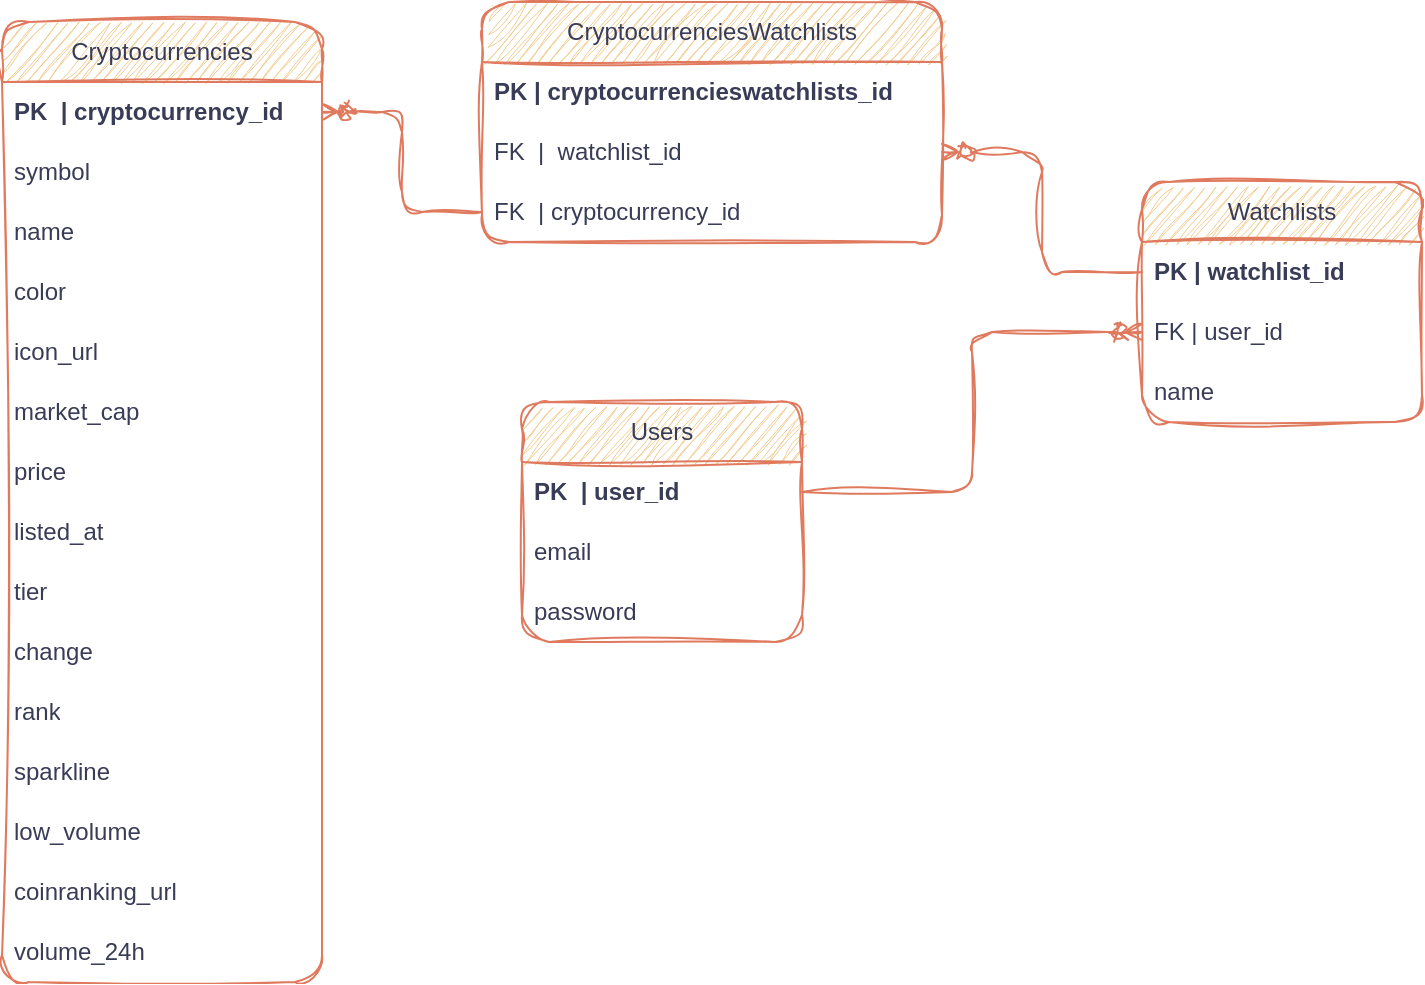 <mxfile version="20.7.4" type="device"><diagram id="6QmZmi6fz0ZJ2Yz8NSqu" name="Page-1"><mxGraphModel dx="864" dy="621" grid="1" gridSize="10" guides="1" tooltips="1" connect="1" arrows="1" fold="1" page="1" pageScale="1" pageWidth="827" pageHeight="1169" math="0" shadow="0"><root><mxCell id="0"/><mxCell id="1" parent="0"/><mxCell id="pBBEwmNTzB6sPumasPHw-1" value="Users" style="swimlane;fontStyle=0;childLayout=stackLayout;horizontal=1;startSize=30;horizontalStack=0;resizeParent=1;resizeParentMax=0;resizeLast=0;collapsible=1;marginBottom=0;whiteSpace=wrap;html=1;labelBackgroundColor=none;fillColor=#F2CC8F;strokeColor=#E07A5F;fontColor=#393C56;rounded=1;sketch=1;curveFitting=1;jiggle=2;" vertex="1" parent="1"><mxGeometry x="330" y="250" width="140" height="120" as="geometry"/></mxCell><mxCell id="pBBEwmNTzB6sPumasPHw-2" value="&lt;b&gt;PK&amp;nbsp; | user_id&lt;/b&gt;" style="text;strokeColor=none;fillColor=none;align=left;verticalAlign=middle;spacingLeft=4;spacingRight=4;overflow=hidden;points=[[0,0.5],[1,0.5]];portConstraint=eastwest;rotatable=0;whiteSpace=wrap;html=1;labelBackgroundColor=none;fontColor=#393C56;rounded=1;sketch=1;curveFitting=1;jiggle=2;" vertex="1" parent="pBBEwmNTzB6sPumasPHw-1"><mxGeometry y="30" width="140" height="30" as="geometry"/></mxCell><mxCell id="pBBEwmNTzB6sPumasPHw-3" value="email" style="text;strokeColor=none;fillColor=none;align=left;verticalAlign=middle;spacingLeft=4;spacingRight=4;overflow=hidden;points=[[0,0.5],[1,0.5]];portConstraint=eastwest;rotatable=0;whiteSpace=wrap;html=1;labelBackgroundColor=none;fontColor=#393C56;rounded=1;sketch=1;curveFitting=1;jiggle=2;" vertex="1" parent="pBBEwmNTzB6sPumasPHw-1"><mxGeometry y="60" width="140" height="30" as="geometry"/></mxCell><mxCell id="pBBEwmNTzB6sPumasPHw-4" value="password" style="text;strokeColor=none;fillColor=none;align=left;verticalAlign=middle;spacingLeft=4;spacingRight=4;overflow=hidden;points=[[0,0.5],[1,0.5]];portConstraint=eastwest;rotatable=0;whiteSpace=wrap;html=1;labelBackgroundColor=none;fontColor=#393C56;rounded=1;sketch=1;curveFitting=1;jiggle=2;" vertex="1" parent="pBBEwmNTzB6sPumasPHw-1"><mxGeometry y="90" width="140" height="30" as="geometry"/></mxCell><mxCell id="pBBEwmNTzB6sPumasPHw-5" value="Cryptocurrencies" style="swimlane;fontStyle=0;childLayout=stackLayout;horizontal=1;startSize=30;horizontalStack=0;resizeParent=1;resizeParentMax=0;resizeLast=0;collapsible=1;marginBottom=0;whiteSpace=wrap;html=1;labelBackgroundColor=none;fillColor=#F2CC8F;strokeColor=#E07A5F;fontColor=#393C56;rounded=1;sketch=1;curveFitting=1;jiggle=2;" vertex="1" parent="1"><mxGeometry x="70" y="60" width="160" height="480" as="geometry"/></mxCell><mxCell id="pBBEwmNTzB6sPumasPHw-6" value="&lt;b&gt;PK&amp;nbsp; | cryptocurrency_id&lt;/b&gt;" style="text;strokeColor=none;fillColor=none;align=left;verticalAlign=middle;spacingLeft=4;spacingRight=4;overflow=hidden;points=[[0,0.5],[1,0.5]];portConstraint=eastwest;rotatable=0;whiteSpace=wrap;html=1;labelBackgroundColor=none;fontColor=#393C56;rounded=1;sketch=1;curveFitting=1;jiggle=2;" vertex="1" parent="pBBEwmNTzB6sPumasPHw-5"><mxGeometry y="30" width="160" height="30" as="geometry"/></mxCell><mxCell id="pBBEwmNTzB6sPumasPHw-7" value="symbol" style="text;strokeColor=none;fillColor=none;align=left;verticalAlign=middle;spacingLeft=4;spacingRight=4;overflow=hidden;points=[[0,0.5],[1,0.5]];portConstraint=eastwest;rotatable=0;whiteSpace=wrap;html=1;labelBackgroundColor=none;fontColor=#393C56;rounded=1;sketch=1;curveFitting=1;jiggle=2;" vertex="1" parent="pBBEwmNTzB6sPumasPHw-5"><mxGeometry y="60" width="160" height="30" as="geometry"/></mxCell><mxCell id="pBBEwmNTzB6sPumasPHw-8" value="name" style="text;strokeColor=none;fillColor=none;align=left;verticalAlign=middle;spacingLeft=4;spacingRight=4;overflow=hidden;points=[[0,0.5],[1,0.5]];portConstraint=eastwest;rotatable=0;whiteSpace=wrap;html=1;labelBackgroundColor=none;fontColor=#393C56;rounded=1;sketch=1;curveFitting=1;jiggle=2;" vertex="1" parent="pBBEwmNTzB6sPumasPHw-5"><mxGeometry y="90" width="160" height="30" as="geometry"/></mxCell><mxCell id="pBBEwmNTzB6sPumasPHw-9" value="color" style="text;strokeColor=none;fillColor=none;align=left;verticalAlign=middle;spacingLeft=4;spacingRight=4;overflow=hidden;points=[[0,0.5],[1,0.5]];portConstraint=eastwest;rotatable=0;whiteSpace=wrap;html=1;labelBackgroundColor=none;fontColor=#393C56;rounded=1;sketch=1;curveFitting=1;jiggle=2;" vertex="1" parent="pBBEwmNTzB6sPumasPHw-5"><mxGeometry y="120" width="160" height="30" as="geometry"/></mxCell><mxCell id="pBBEwmNTzB6sPumasPHw-10" value="icon_url" style="text;strokeColor=none;fillColor=none;align=left;verticalAlign=middle;spacingLeft=4;spacingRight=4;overflow=hidden;points=[[0,0.5],[1,0.5]];portConstraint=eastwest;rotatable=0;whiteSpace=wrap;html=1;labelBackgroundColor=none;fontColor=#393C56;rounded=1;sketch=1;curveFitting=1;jiggle=2;" vertex="1" parent="pBBEwmNTzB6sPumasPHw-5"><mxGeometry y="150" width="160" height="30" as="geometry"/></mxCell><mxCell id="pBBEwmNTzB6sPumasPHw-11" value="market_cap" style="text;strokeColor=none;fillColor=none;align=left;verticalAlign=middle;spacingLeft=4;spacingRight=4;overflow=hidden;points=[[0,0.5],[1,0.5]];portConstraint=eastwest;rotatable=0;whiteSpace=wrap;html=1;labelBackgroundColor=none;fontColor=#393C56;rounded=1;sketch=1;curveFitting=1;jiggle=2;" vertex="1" parent="pBBEwmNTzB6sPumasPHw-5"><mxGeometry y="180" width="160" height="30" as="geometry"/></mxCell><mxCell id="pBBEwmNTzB6sPumasPHw-12" value="price" style="text;strokeColor=none;fillColor=none;align=left;verticalAlign=middle;spacingLeft=4;spacingRight=4;overflow=hidden;points=[[0,0.5],[1,0.5]];portConstraint=eastwest;rotatable=0;whiteSpace=wrap;html=1;labelBackgroundColor=none;fontColor=#393C56;rounded=1;sketch=1;curveFitting=1;jiggle=2;" vertex="1" parent="pBBEwmNTzB6sPumasPHw-5"><mxGeometry y="210" width="160" height="30" as="geometry"/></mxCell><mxCell id="pBBEwmNTzB6sPumasPHw-13" value="listed_at" style="text;strokeColor=none;fillColor=none;align=left;verticalAlign=middle;spacingLeft=4;spacingRight=4;overflow=hidden;points=[[0,0.5],[1,0.5]];portConstraint=eastwest;rotatable=0;whiteSpace=wrap;html=1;labelBackgroundColor=none;fontColor=#393C56;rounded=1;sketch=1;curveFitting=1;jiggle=2;" vertex="1" parent="pBBEwmNTzB6sPumasPHw-5"><mxGeometry y="240" width="160" height="30" as="geometry"/></mxCell><mxCell id="pBBEwmNTzB6sPumasPHw-14" value="tier" style="text;strokeColor=none;fillColor=none;align=left;verticalAlign=middle;spacingLeft=4;spacingRight=4;overflow=hidden;points=[[0,0.5],[1,0.5]];portConstraint=eastwest;rotatable=0;whiteSpace=wrap;html=1;labelBackgroundColor=none;fontColor=#393C56;rounded=1;sketch=1;curveFitting=1;jiggle=2;" vertex="1" parent="pBBEwmNTzB6sPumasPHw-5"><mxGeometry y="270" width="160" height="30" as="geometry"/></mxCell><mxCell id="pBBEwmNTzB6sPumasPHw-15" value="change" style="text;strokeColor=none;fillColor=none;align=left;verticalAlign=middle;spacingLeft=4;spacingRight=4;overflow=hidden;points=[[0,0.5],[1,0.5]];portConstraint=eastwest;rotatable=0;whiteSpace=wrap;html=1;labelBackgroundColor=none;fontColor=#393C56;rounded=1;sketch=1;curveFitting=1;jiggle=2;" vertex="1" parent="pBBEwmNTzB6sPumasPHw-5"><mxGeometry y="300" width="160" height="30" as="geometry"/></mxCell><mxCell id="pBBEwmNTzB6sPumasPHw-16" value="rank" style="text;strokeColor=none;fillColor=none;align=left;verticalAlign=middle;spacingLeft=4;spacingRight=4;overflow=hidden;points=[[0,0.5],[1,0.5]];portConstraint=eastwest;rotatable=0;whiteSpace=wrap;html=1;labelBackgroundColor=none;fontColor=#393C56;rounded=1;sketch=1;curveFitting=1;jiggle=2;" vertex="1" parent="pBBEwmNTzB6sPumasPHw-5"><mxGeometry y="330" width="160" height="30" as="geometry"/></mxCell><mxCell id="pBBEwmNTzB6sPumasPHw-17" value="sparkline" style="text;strokeColor=none;fillColor=none;align=left;verticalAlign=middle;spacingLeft=4;spacingRight=4;overflow=hidden;points=[[0,0.5],[1,0.5]];portConstraint=eastwest;rotatable=0;whiteSpace=wrap;html=1;labelBackgroundColor=none;fontColor=#393C56;rounded=1;sketch=1;curveFitting=1;jiggle=2;" vertex="1" parent="pBBEwmNTzB6sPumasPHw-5"><mxGeometry y="360" width="160" height="30" as="geometry"/></mxCell><mxCell id="pBBEwmNTzB6sPumasPHw-18" value="low_volume" style="text;strokeColor=none;fillColor=none;align=left;verticalAlign=middle;spacingLeft=4;spacingRight=4;overflow=hidden;points=[[0,0.5],[1,0.5]];portConstraint=eastwest;rotatable=0;whiteSpace=wrap;html=1;labelBackgroundColor=none;fontColor=#393C56;rounded=1;sketch=1;curveFitting=1;jiggle=2;" vertex="1" parent="pBBEwmNTzB6sPumasPHw-5"><mxGeometry y="390" width="160" height="30" as="geometry"/></mxCell><mxCell id="pBBEwmNTzB6sPumasPHw-19" value="coinranking_url" style="text;strokeColor=none;fillColor=none;align=left;verticalAlign=middle;spacingLeft=4;spacingRight=4;overflow=hidden;points=[[0,0.5],[1,0.5]];portConstraint=eastwest;rotatable=0;whiteSpace=wrap;html=1;labelBackgroundColor=none;fontColor=#393C56;rounded=1;sketch=1;curveFitting=1;jiggle=2;" vertex="1" parent="pBBEwmNTzB6sPumasPHw-5"><mxGeometry y="420" width="160" height="30" as="geometry"/></mxCell><mxCell id="pBBEwmNTzB6sPumasPHw-20" value="volume_24h" style="text;strokeColor=none;fillColor=none;align=left;verticalAlign=middle;spacingLeft=4;spacingRight=4;overflow=hidden;points=[[0,0.5],[1,0.5]];portConstraint=eastwest;rotatable=0;whiteSpace=wrap;html=1;labelBackgroundColor=none;fontColor=#393C56;rounded=1;sketch=1;curveFitting=1;jiggle=2;" vertex="1" parent="pBBEwmNTzB6sPumasPHw-5"><mxGeometry y="450" width="160" height="30" as="geometry"/></mxCell><mxCell id="pBBEwmNTzB6sPumasPHw-22" value="Watchlists" style="swimlane;fontStyle=0;childLayout=stackLayout;horizontal=1;startSize=30;horizontalStack=0;resizeParent=1;resizeParentMax=0;resizeLast=0;collapsible=1;marginBottom=0;whiteSpace=wrap;html=1;labelBackgroundColor=none;fillColor=#F2CC8F;strokeColor=#E07A5F;fontColor=#393C56;rounded=1;sketch=1;curveFitting=1;jiggle=2;" vertex="1" parent="1"><mxGeometry x="640" y="140" width="140" height="120" as="geometry"/></mxCell><mxCell id="pBBEwmNTzB6sPumasPHw-23" value="&lt;b&gt;PK | watchlist_id&lt;/b&gt;" style="text;strokeColor=none;fillColor=none;align=left;verticalAlign=middle;spacingLeft=4;spacingRight=4;overflow=hidden;points=[[0,0.5],[1,0.5]];portConstraint=eastwest;rotatable=0;whiteSpace=wrap;html=1;labelBackgroundColor=none;fontColor=#393C56;rounded=1;sketch=1;curveFitting=1;jiggle=2;" vertex="1" parent="pBBEwmNTzB6sPumasPHw-22"><mxGeometry y="30" width="140" height="30" as="geometry"/></mxCell><mxCell id="pBBEwmNTzB6sPumasPHw-24" value="FK | user_id" style="text;strokeColor=none;fillColor=none;align=left;verticalAlign=middle;spacingLeft=4;spacingRight=4;overflow=hidden;points=[[0,0.5],[1,0.5]];portConstraint=eastwest;rotatable=0;whiteSpace=wrap;html=1;labelBackgroundColor=none;fontColor=#393C56;rounded=1;sketch=1;curveFitting=1;jiggle=2;" vertex="1" parent="pBBEwmNTzB6sPumasPHw-22"><mxGeometry y="60" width="140" height="30" as="geometry"/></mxCell><mxCell id="pBBEwmNTzB6sPumasPHw-26" value="name" style="text;strokeColor=none;fillColor=none;align=left;verticalAlign=middle;spacingLeft=4;spacingRight=4;overflow=hidden;points=[[0,0.5],[1,0.5]];portConstraint=eastwest;rotatable=0;whiteSpace=wrap;html=1;labelBackgroundColor=none;fontColor=#393C56;rounded=1;sketch=1;curveFitting=1;jiggle=2;" vertex="1" parent="pBBEwmNTzB6sPumasPHw-22"><mxGeometry y="90" width="140" height="30" as="geometry"/></mxCell><mxCell id="pBBEwmNTzB6sPumasPHw-27" value="CryptocurrenciesWatchlists" style="swimlane;fontStyle=0;childLayout=stackLayout;horizontal=1;startSize=30;horizontalStack=0;resizeParent=1;resizeParentMax=0;resizeLast=0;collapsible=1;marginBottom=0;whiteSpace=wrap;html=1;labelBackgroundColor=none;fillColor=#F2CC8F;strokeColor=#E07A5F;fontColor=#393C56;rounded=1;sketch=1;curveFitting=1;jiggle=2;" vertex="1" parent="1"><mxGeometry x="310" y="50" width="230" height="120" as="geometry"/></mxCell><mxCell id="pBBEwmNTzB6sPumasPHw-28" value="&lt;div style=&quot;text-align: center;&quot;&gt;&lt;/div&gt;&lt;b&gt;&lt;span style=&quot;text-align: center;&quot;&gt;PK | cryptocurrencieswatchlists&lt;/span&gt;&lt;span style=&quot;text-align: center; background-color: initial;&quot;&gt;&lt;span style=&quot;background-color: initial;&quot;&gt;_id&lt;/span&gt;&lt;/span&gt;&lt;/b&gt;&lt;span style=&quot;text-align: center;&quot;&gt;&lt;br&gt;&lt;/span&gt;" style="text;strokeColor=none;fillColor=none;align=left;verticalAlign=middle;spacingLeft=4;spacingRight=4;overflow=hidden;points=[[0,0.5],[1,0.5]];portConstraint=eastwest;rotatable=0;whiteSpace=wrap;html=1;labelBackgroundColor=none;fontColor=#393C56;rounded=1;sketch=1;curveFitting=1;jiggle=2;" vertex="1" parent="pBBEwmNTzB6sPumasPHw-27"><mxGeometry y="30" width="230" height="30" as="geometry"/></mxCell><mxCell id="pBBEwmNTzB6sPumasPHw-29" value="FK&amp;nbsp; |&amp;nbsp; watchlist_id" style="text;strokeColor=none;fillColor=none;align=left;verticalAlign=middle;spacingLeft=4;spacingRight=4;overflow=hidden;points=[[0,0.5],[1,0.5]];portConstraint=eastwest;rotatable=0;whiteSpace=wrap;html=1;labelBackgroundColor=none;fontColor=#393C56;rounded=1;sketch=1;curveFitting=1;jiggle=2;" vertex="1" parent="pBBEwmNTzB6sPumasPHw-27"><mxGeometry y="60" width="230" height="30" as="geometry"/></mxCell><mxCell id="pBBEwmNTzB6sPumasPHw-30" value="FK&amp;nbsp; | cryptocurrency_id" style="text;strokeColor=none;fillColor=none;align=left;verticalAlign=middle;spacingLeft=4;spacingRight=4;overflow=hidden;points=[[0,0.5],[1,0.5]];portConstraint=eastwest;rotatable=0;whiteSpace=wrap;html=1;labelBackgroundColor=none;fontColor=#393C56;rounded=1;sketch=1;curveFitting=1;jiggle=2;" vertex="1" parent="pBBEwmNTzB6sPumasPHw-27"><mxGeometry y="90" width="230" height="30" as="geometry"/></mxCell><mxCell id="pBBEwmNTzB6sPumasPHw-34" style="edgeStyle=orthogonalEdgeStyle;rounded=1;orthogonalLoop=1;jettySize=auto;html=1;exitX=0;exitY=0.5;exitDx=0;exitDy=0;entryX=1;entryY=0.5;entryDx=0;entryDy=0;endArrow=ERzeroToMany;endFill=0;labelBackgroundColor=none;strokeColor=#E07A5F;fontColor=default;sketch=1;curveFitting=1;jiggle=2;" edge="1" parent="1" source="pBBEwmNTzB6sPumasPHw-30" target="pBBEwmNTzB6sPumasPHw-6"><mxGeometry relative="1" as="geometry"><mxPoint x="260" y="330" as="targetPoint"/></mxGeometry></mxCell><mxCell id="pBBEwmNTzB6sPumasPHw-35" style="edgeStyle=orthogonalEdgeStyle;rounded=1;orthogonalLoop=1;jettySize=auto;html=1;exitX=1;exitY=0.5;exitDx=0;exitDy=0;entryX=0;entryY=0.5;entryDx=0;entryDy=0;endArrow=none;endFill=0;startArrow=ERzeroToMany;startFill=0;labelBackgroundColor=none;strokeColor=#E07A5F;fontColor=default;sketch=1;curveFitting=1;jiggle=2;" edge="1" parent="1" source="pBBEwmNTzB6sPumasPHw-29" target="pBBEwmNTzB6sPumasPHw-23"><mxGeometry relative="1" as="geometry"><mxPoint x="621" y="350" as="targetPoint"/></mxGeometry></mxCell><mxCell id="pBBEwmNTzB6sPumasPHw-42" style="edgeStyle=orthogonalEdgeStyle;rounded=1;orthogonalLoop=1;jettySize=auto;html=1;exitX=1;exitY=0.5;exitDx=0;exitDy=0;entryX=0;entryY=0.5;entryDx=0;entryDy=0;endArrow=ERzeroToMany;endFill=0;labelBackgroundColor=none;strokeColor=#E07A5F;fontColor=default;sketch=1;curveFitting=1;jiggle=2;" edge="1" parent="1" source="pBBEwmNTzB6sPumasPHw-2" target="pBBEwmNTzB6sPumasPHw-24"><mxGeometry relative="1" as="geometry"/></mxCell></root></mxGraphModel></diagram></mxfile>